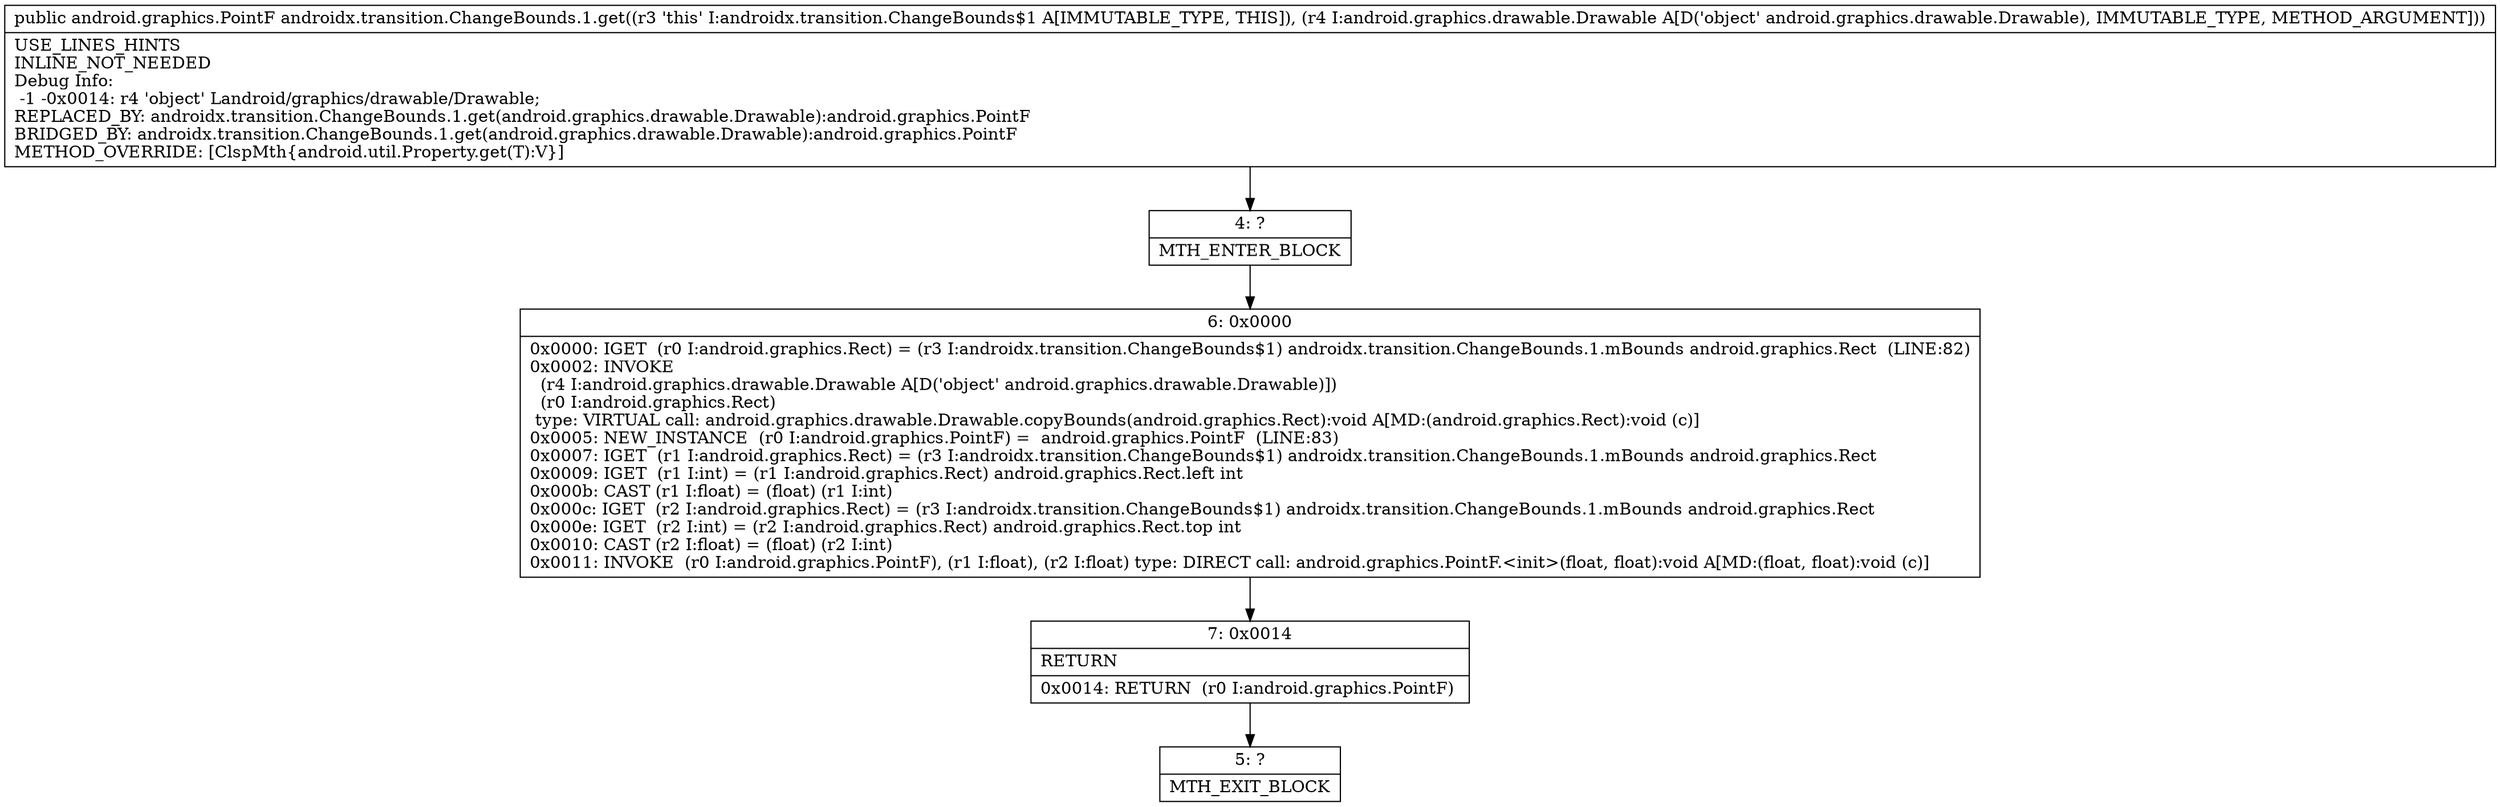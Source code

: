 digraph "CFG forandroidx.transition.ChangeBounds.1.get(Landroid\/graphics\/drawable\/Drawable;)Landroid\/graphics\/PointF;" {
Node_4 [shape=record,label="{4\:\ ?|MTH_ENTER_BLOCK\l}"];
Node_6 [shape=record,label="{6\:\ 0x0000|0x0000: IGET  (r0 I:android.graphics.Rect) = (r3 I:androidx.transition.ChangeBounds$1) androidx.transition.ChangeBounds.1.mBounds android.graphics.Rect  (LINE:82)\l0x0002: INVOKE  \l  (r4 I:android.graphics.drawable.Drawable A[D('object' android.graphics.drawable.Drawable)])\l  (r0 I:android.graphics.Rect)\l type: VIRTUAL call: android.graphics.drawable.Drawable.copyBounds(android.graphics.Rect):void A[MD:(android.graphics.Rect):void (c)]\l0x0005: NEW_INSTANCE  (r0 I:android.graphics.PointF) =  android.graphics.PointF  (LINE:83)\l0x0007: IGET  (r1 I:android.graphics.Rect) = (r3 I:androidx.transition.ChangeBounds$1) androidx.transition.ChangeBounds.1.mBounds android.graphics.Rect \l0x0009: IGET  (r1 I:int) = (r1 I:android.graphics.Rect) android.graphics.Rect.left int \l0x000b: CAST (r1 I:float) = (float) (r1 I:int) \l0x000c: IGET  (r2 I:android.graphics.Rect) = (r3 I:androidx.transition.ChangeBounds$1) androidx.transition.ChangeBounds.1.mBounds android.graphics.Rect \l0x000e: IGET  (r2 I:int) = (r2 I:android.graphics.Rect) android.graphics.Rect.top int \l0x0010: CAST (r2 I:float) = (float) (r2 I:int) \l0x0011: INVOKE  (r0 I:android.graphics.PointF), (r1 I:float), (r2 I:float) type: DIRECT call: android.graphics.PointF.\<init\>(float, float):void A[MD:(float, float):void (c)]\l}"];
Node_7 [shape=record,label="{7\:\ 0x0014|RETURN\l|0x0014: RETURN  (r0 I:android.graphics.PointF) \l}"];
Node_5 [shape=record,label="{5\:\ ?|MTH_EXIT_BLOCK\l}"];
MethodNode[shape=record,label="{public android.graphics.PointF androidx.transition.ChangeBounds.1.get((r3 'this' I:androidx.transition.ChangeBounds$1 A[IMMUTABLE_TYPE, THIS]), (r4 I:android.graphics.drawable.Drawable A[D('object' android.graphics.drawable.Drawable), IMMUTABLE_TYPE, METHOD_ARGUMENT]))  | USE_LINES_HINTS\lINLINE_NOT_NEEDED\lDebug Info:\l  \-1 \-0x0014: r4 'object' Landroid\/graphics\/drawable\/Drawable;\lREPLACED_BY: androidx.transition.ChangeBounds.1.get(android.graphics.drawable.Drawable):android.graphics.PointF\lBRIDGED_BY: androidx.transition.ChangeBounds.1.get(android.graphics.drawable.Drawable):android.graphics.PointF\lMETHOD_OVERRIDE: [ClspMth\{android.util.Property.get(T):V\}]\l}"];
MethodNode -> Node_4;Node_4 -> Node_6;
Node_6 -> Node_7;
Node_7 -> Node_5;
}


